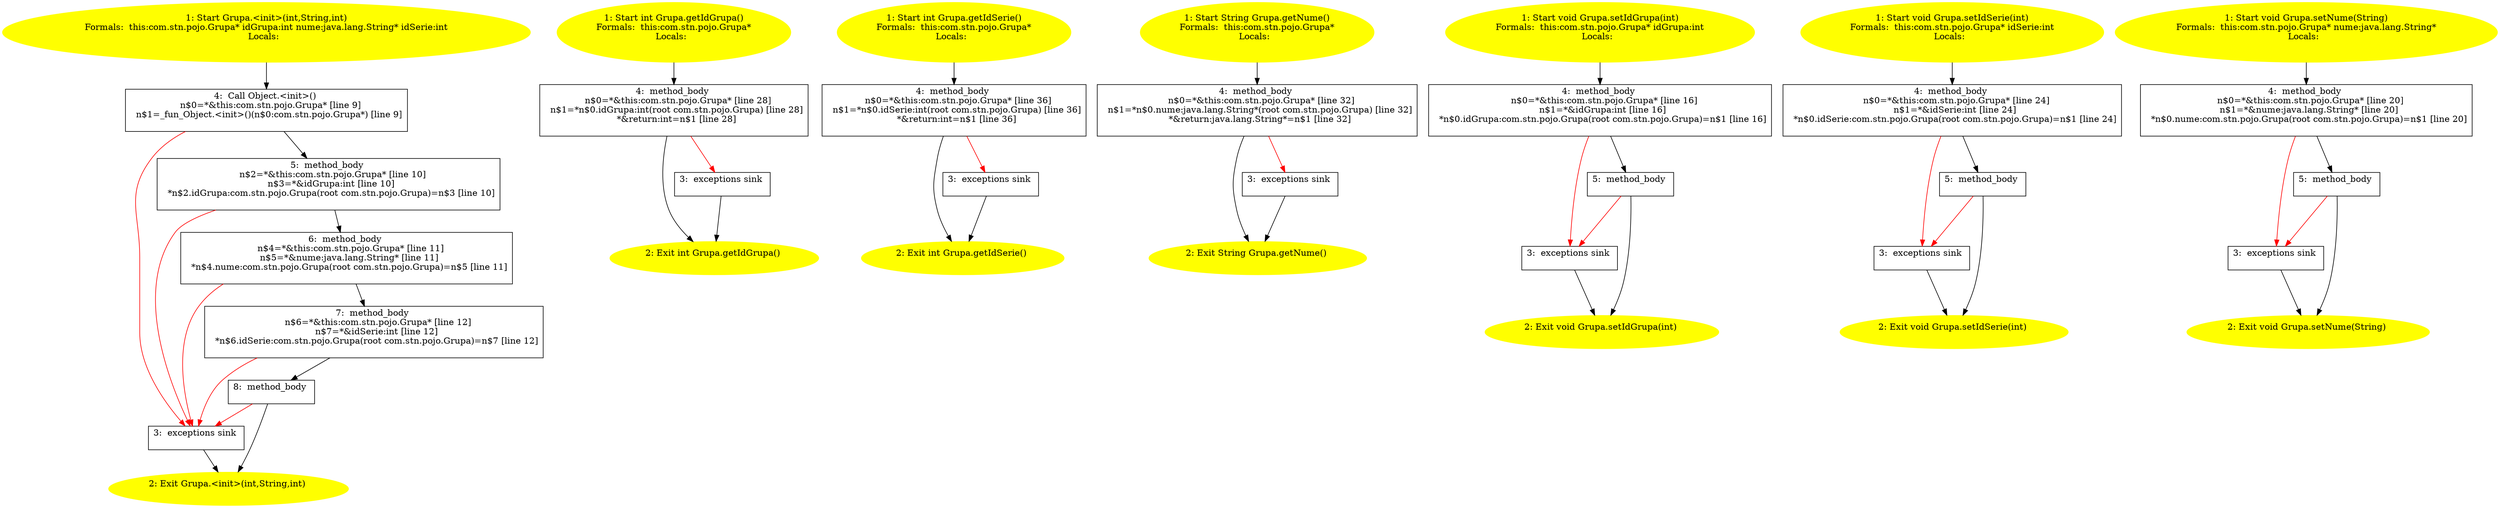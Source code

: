 /* @generated */
digraph cfg {
"com.stn.pojo.Grupa.<init>(int,java.lang.String,int).4353ca97d1935d4a7a176f8593c4ae02_1" [label="1: Start Grupa.<init>(int,String,int)\nFormals:  this:com.stn.pojo.Grupa* idGrupa:int nume:java.lang.String* idSerie:int\nLocals:  \n  " color=yellow style=filled]
	

	 "com.stn.pojo.Grupa.<init>(int,java.lang.String,int).4353ca97d1935d4a7a176f8593c4ae02_1" -> "com.stn.pojo.Grupa.<init>(int,java.lang.String,int).4353ca97d1935d4a7a176f8593c4ae02_4" ;
"com.stn.pojo.Grupa.<init>(int,java.lang.String,int).4353ca97d1935d4a7a176f8593c4ae02_2" [label="2: Exit Grupa.<init>(int,String,int) \n  " color=yellow style=filled]
	

"com.stn.pojo.Grupa.<init>(int,java.lang.String,int).4353ca97d1935d4a7a176f8593c4ae02_3" [label="3:  exceptions sink \n  " shape="box"]
	

	 "com.stn.pojo.Grupa.<init>(int,java.lang.String,int).4353ca97d1935d4a7a176f8593c4ae02_3" -> "com.stn.pojo.Grupa.<init>(int,java.lang.String,int).4353ca97d1935d4a7a176f8593c4ae02_2" ;
"com.stn.pojo.Grupa.<init>(int,java.lang.String,int).4353ca97d1935d4a7a176f8593c4ae02_4" [label="4:  Call Object.<init>() \n   n$0=*&this:com.stn.pojo.Grupa* [line 9]\n  n$1=_fun_Object.<init>()(n$0:com.stn.pojo.Grupa*) [line 9]\n " shape="box"]
	

	 "com.stn.pojo.Grupa.<init>(int,java.lang.String,int).4353ca97d1935d4a7a176f8593c4ae02_4" -> "com.stn.pojo.Grupa.<init>(int,java.lang.String,int).4353ca97d1935d4a7a176f8593c4ae02_5" ;
	 "com.stn.pojo.Grupa.<init>(int,java.lang.String,int).4353ca97d1935d4a7a176f8593c4ae02_4" -> "com.stn.pojo.Grupa.<init>(int,java.lang.String,int).4353ca97d1935d4a7a176f8593c4ae02_3" [color="red" ];
"com.stn.pojo.Grupa.<init>(int,java.lang.String,int).4353ca97d1935d4a7a176f8593c4ae02_5" [label="5:  method_body \n   n$2=*&this:com.stn.pojo.Grupa* [line 10]\n  n$3=*&idGrupa:int [line 10]\n  *n$2.idGrupa:com.stn.pojo.Grupa(root com.stn.pojo.Grupa)=n$3 [line 10]\n " shape="box"]
	

	 "com.stn.pojo.Grupa.<init>(int,java.lang.String,int).4353ca97d1935d4a7a176f8593c4ae02_5" -> "com.stn.pojo.Grupa.<init>(int,java.lang.String,int).4353ca97d1935d4a7a176f8593c4ae02_6" ;
	 "com.stn.pojo.Grupa.<init>(int,java.lang.String,int).4353ca97d1935d4a7a176f8593c4ae02_5" -> "com.stn.pojo.Grupa.<init>(int,java.lang.String,int).4353ca97d1935d4a7a176f8593c4ae02_3" [color="red" ];
"com.stn.pojo.Grupa.<init>(int,java.lang.String,int).4353ca97d1935d4a7a176f8593c4ae02_6" [label="6:  method_body \n   n$4=*&this:com.stn.pojo.Grupa* [line 11]\n  n$5=*&nume:java.lang.String* [line 11]\n  *n$4.nume:com.stn.pojo.Grupa(root com.stn.pojo.Grupa)=n$5 [line 11]\n " shape="box"]
	

	 "com.stn.pojo.Grupa.<init>(int,java.lang.String,int).4353ca97d1935d4a7a176f8593c4ae02_6" -> "com.stn.pojo.Grupa.<init>(int,java.lang.String,int).4353ca97d1935d4a7a176f8593c4ae02_7" ;
	 "com.stn.pojo.Grupa.<init>(int,java.lang.String,int).4353ca97d1935d4a7a176f8593c4ae02_6" -> "com.stn.pojo.Grupa.<init>(int,java.lang.String,int).4353ca97d1935d4a7a176f8593c4ae02_3" [color="red" ];
"com.stn.pojo.Grupa.<init>(int,java.lang.String,int).4353ca97d1935d4a7a176f8593c4ae02_7" [label="7:  method_body \n   n$6=*&this:com.stn.pojo.Grupa* [line 12]\n  n$7=*&idSerie:int [line 12]\n  *n$6.idSerie:com.stn.pojo.Grupa(root com.stn.pojo.Grupa)=n$7 [line 12]\n " shape="box"]
	

	 "com.stn.pojo.Grupa.<init>(int,java.lang.String,int).4353ca97d1935d4a7a176f8593c4ae02_7" -> "com.stn.pojo.Grupa.<init>(int,java.lang.String,int).4353ca97d1935d4a7a176f8593c4ae02_8" ;
	 "com.stn.pojo.Grupa.<init>(int,java.lang.String,int).4353ca97d1935d4a7a176f8593c4ae02_7" -> "com.stn.pojo.Grupa.<init>(int,java.lang.String,int).4353ca97d1935d4a7a176f8593c4ae02_3" [color="red" ];
"com.stn.pojo.Grupa.<init>(int,java.lang.String,int).4353ca97d1935d4a7a176f8593c4ae02_8" [label="8:  method_body \n  " shape="box"]
	

	 "com.stn.pojo.Grupa.<init>(int,java.lang.String,int).4353ca97d1935d4a7a176f8593c4ae02_8" -> "com.stn.pojo.Grupa.<init>(int,java.lang.String,int).4353ca97d1935d4a7a176f8593c4ae02_2" ;
	 "com.stn.pojo.Grupa.<init>(int,java.lang.String,int).4353ca97d1935d4a7a176f8593c4ae02_8" -> "com.stn.pojo.Grupa.<init>(int,java.lang.String,int).4353ca97d1935d4a7a176f8593c4ae02_3" [color="red" ];
"com.stn.pojo.Grupa.getIdGrupa():int.1bf0c2dd6ea5d50db18c12e18c5cfd5d_1" [label="1: Start int Grupa.getIdGrupa()\nFormals:  this:com.stn.pojo.Grupa*\nLocals:  \n  " color=yellow style=filled]
	

	 "com.stn.pojo.Grupa.getIdGrupa():int.1bf0c2dd6ea5d50db18c12e18c5cfd5d_1" -> "com.stn.pojo.Grupa.getIdGrupa():int.1bf0c2dd6ea5d50db18c12e18c5cfd5d_4" ;
"com.stn.pojo.Grupa.getIdGrupa():int.1bf0c2dd6ea5d50db18c12e18c5cfd5d_2" [label="2: Exit int Grupa.getIdGrupa() \n  " color=yellow style=filled]
	

"com.stn.pojo.Grupa.getIdGrupa():int.1bf0c2dd6ea5d50db18c12e18c5cfd5d_3" [label="3:  exceptions sink \n  " shape="box"]
	

	 "com.stn.pojo.Grupa.getIdGrupa():int.1bf0c2dd6ea5d50db18c12e18c5cfd5d_3" -> "com.stn.pojo.Grupa.getIdGrupa():int.1bf0c2dd6ea5d50db18c12e18c5cfd5d_2" ;
"com.stn.pojo.Grupa.getIdGrupa():int.1bf0c2dd6ea5d50db18c12e18c5cfd5d_4" [label="4:  method_body \n   n$0=*&this:com.stn.pojo.Grupa* [line 28]\n  n$1=*n$0.idGrupa:int(root com.stn.pojo.Grupa) [line 28]\n  *&return:int=n$1 [line 28]\n " shape="box"]
	

	 "com.stn.pojo.Grupa.getIdGrupa():int.1bf0c2dd6ea5d50db18c12e18c5cfd5d_4" -> "com.stn.pojo.Grupa.getIdGrupa():int.1bf0c2dd6ea5d50db18c12e18c5cfd5d_2" ;
	 "com.stn.pojo.Grupa.getIdGrupa():int.1bf0c2dd6ea5d50db18c12e18c5cfd5d_4" -> "com.stn.pojo.Grupa.getIdGrupa():int.1bf0c2dd6ea5d50db18c12e18c5cfd5d_3" [color="red" ];
"com.stn.pojo.Grupa.getIdSerie():int.147ee0cbed776c80d133ee6265a2a2b0_1" [label="1: Start int Grupa.getIdSerie()\nFormals:  this:com.stn.pojo.Grupa*\nLocals:  \n  " color=yellow style=filled]
	

	 "com.stn.pojo.Grupa.getIdSerie():int.147ee0cbed776c80d133ee6265a2a2b0_1" -> "com.stn.pojo.Grupa.getIdSerie():int.147ee0cbed776c80d133ee6265a2a2b0_4" ;
"com.stn.pojo.Grupa.getIdSerie():int.147ee0cbed776c80d133ee6265a2a2b0_2" [label="2: Exit int Grupa.getIdSerie() \n  " color=yellow style=filled]
	

"com.stn.pojo.Grupa.getIdSerie():int.147ee0cbed776c80d133ee6265a2a2b0_3" [label="3:  exceptions sink \n  " shape="box"]
	

	 "com.stn.pojo.Grupa.getIdSerie():int.147ee0cbed776c80d133ee6265a2a2b0_3" -> "com.stn.pojo.Grupa.getIdSerie():int.147ee0cbed776c80d133ee6265a2a2b0_2" ;
"com.stn.pojo.Grupa.getIdSerie():int.147ee0cbed776c80d133ee6265a2a2b0_4" [label="4:  method_body \n   n$0=*&this:com.stn.pojo.Grupa* [line 36]\n  n$1=*n$0.idSerie:int(root com.stn.pojo.Grupa) [line 36]\n  *&return:int=n$1 [line 36]\n " shape="box"]
	

	 "com.stn.pojo.Grupa.getIdSerie():int.147ee0cbed776c80d133ee6265a2a2b0_4" -> "com.stn.pojo.Grupa.getIdSerie():int.147ee0cbed776c80d133ee6265a2a2b0_2" ;
	 "com.stn.pojo.Grupa.getIdSerie():int.147ee0cbed776c80d133ee6265a2a2b0_4" -> "com.stn.pojo.Grupa.getIdSerie():int.147ee0cbed776c80d133ee6265a2a2b0_3" [color="red" ];
"com.stn.pojo.Grupa.getNume():java.lang.String.234e42b4781e81dd16d16a19f7eef643_1" [label="1: Start String Grupa.getNume()\nFormals:  this:com.stn.pojo.Grupa*\nLocals:  \n  " color=yellow style=filled]
	

	 "com.stn.pojo.Grupa.getNume():java.lang.String.234e42b4781e81dd16d16a19f7eef643_1" -> "com.stn.pojo.Grupa.getNume():java.lang.String.234e42b4781e81dd16d16a19f7eef643_4" ;
"com.stn.pojo.Grupa.getNume():java.lang.String.234e42b4781e81dd16d16a19f7eef643_2" [label="2: Exit String Grupa.getNume() \n  " color=yellow style=filled]
	

"com.stn.pojo.Grupa.getNume():java.lang.String.234e42b4781e81dd16d16a19f7eef643_3" [label="3:  exceptions sink \n  " shape="box"]
	

	 "com.stn.pojo.Grupa.getNume():java.lang.String.234e42b4781e81dd16d16a19f7eef643_3" -> "com.stn.pojo.Grupa.getNume():java.lang.String.234e42b4781e81dd16d16a19f7eef643_2" ;
"com.stn.pojo.Grupa.getNume():java.lang.String.234e42b4781e81dd16d16a19f7eef643_4" [label="4:  method_body \n   n$0=*&this:com.stn.pojo.Grupa* [line 32]\n  n$1=*n$0.nume:java.lang.String*(root com.stn.pojo.Grupa) [line 32]\n  *&return:java.lang.String*=n$1 [line 32]\n " shape="box"]
	

	 "com.stn.pojo.Grupa.getNume():java.lang.String.234e42b4781e81dd16d16a19f7eef643_4" -> "com.stn.pojo.Grupa.getNume():java.lang.String.234e42b4781e81dd16d16a19f7eef643_2" ;
	 "com.stn.pojo.Grupa.getNume():java.lang.String.234e42b4781e81dd16d16a19f7eef643_4" -> "com.stn.pojo.Grupa.getNume():java.lang.String.234e42b4781e81dd16d16a19f7eef643_3" [color="red" ];
"com.stn.pojo.Grupa.setIdGrupa(int):void.f79fd7f242b91c928039e0ce3fb59b08_1" [label="1: Start void Grupa.setIdGrupa(int)\nFormals:  this:com.stn.pojo.Grupa* idGrupa:int\nLocals:  \n  " color=yellow style=filled]
	

	 "com.stn.pojo.Grupa.setIdGrupa(int):void.f79fd7f242b91c928039e0ce3fb59b08_1" -> "com.stn.pojo.Grupa.setIdGrupa(int):void.f79fd7f242b91c928039e0ce3fb59b08_4" ;
"com.stn.pojo.Grupa.setIdGrupa(int):void.f79fd7f242b91c928039e0ce3fb59b08_2" [label="2: Exit void Grupa.setIdGrupa(int) \n  " color=yellow style=filled]
	

"com.stn.pojo.Grupa.setIdGrupa(int):void.f79fd7f242b91c928039e0ce3fb59b08_3" [label="3:  exceptions sink \n  " shape="box"]
	

	 "com.stn.pojo.Grupa.setIdGrupa(int):void.f79fd7f242b91c928039e0ce3fb59b08_3" -> "com.stn.pojo.Grupa.setIdGrupa(int):void.f79fd7f242b91c928039e0ce3fb59b08_2" ;
"com.stn.pojo.Grupa.setIdGrupa(int):void.f79fd7f242b91c928039e0ce3fb59b08_4" [label="4:  method_body \n   n$0=*&this:com.stn.pojo.Grupa* [line 16]\n  n$1=*&idGrupa:int [line 16]\n  *n$0.idGrupa:com.stn.pojo.Grupa(root com.stn.pojo.Grupa)=n$1 [line 16]\n " shape="box"]
	

	 "com.stn.pojo.Grupa.setIdGrupa(int):void.f79fd7f242b91c928039e0ce3fb59b08_4" -> "com.stn.pojo.Grupa.setIdGrupa(int):void.f79fd7f242b91c928039e0ce3fb59b08_5" ;
	 "com.stn.pojo.Grupa.setIdGrupa(int):void.f79fd7f242b91c928039e0ce3fb59b08_4" -> "com.stn.pojo.Grupa.setIdGrupa(int):void.f79fd7f242b91c928039e0ce3fb59b08_3" [color="red" ];
"com.stn.pojo.Grupa.setIdGrupa(int):void.f79fd7f242b91c928039e0ce3fb59b08_5" [label="5:  method_body \n  " shape="box"]
	

	 "com.stn.pojo.Grupa.setIdGrupa(int):void.f79fd7f242b91c928039e0ce3fb59b08_5" -> "com.stn.pojo.Grupa.setIdGrupa(int):void.f79fd7f242b91c928039e0ce3fb59b08_2" ;
	 "com.stn.pojo.Grupa.setIdGrupa(int):void.f79fd7f242b91c928039e0ce3fb59b08_5" -> "com.stn.pojo.Grupa.setIdGrupa(int):void.f79fd7f242b91c928039e0ce3fb59b08_3" [color="red" ];
"com.stn.pojo.Grupa.setIdSerie(int):void.a147fd9ebe5bb00c6ee128f3b1426ac1_1" [label="1: Start void Grupa.setIdSerie(int)\nFormals:  this:com.stn.pojo.Grupa* idSerie:int\nLocals:  \n  " color=yellow style=filled]
	

	 "com.stn.pojo.Grupa.setIdSerie(int):void.a147fd9ebe5bb00c6ee128f3b1426ac1_1" -> "com.stn.pojo.Grupa.setIdSerie(int):void.a147fd9ebe5bb00c6ee128f3b1426ac1_4" ;
"com.stn.pojo.Grupa.setIdSerie(int):void.a147fd9ebe5bb00c6ee128f3b1426ac1_2" [label="2: Exit void Grupa.setIdSerie(int) \n  " color=yellow style=filled]
	

"com.stn.pojo.Grupa.setIdSerie(int):void.a147fd9ebe5bb00c6ee128f3b1426ac1_3" [label="3:  exceptions sink \n  " shape="box"]
	

	 "com.stn.pojo.Grupa.setIdSerie(int):void.a147fd9ebe5bb00c6ee128f3b1426ac1_3" -> "com.stn.pojo.Grupa.setIdSerie(int):void.a147fd9ebe5bb00c6ee128f3b1426ac1_2" ;
"com.stn.pojo.Grupa.setIdSerie(int):void.a147fd9ebe5bb00c6ee128f3b1426ac1_4" [label="4:  method_body \n   n$0=*&this:com.stn.pojo.Grupa* [line 24]\n  n$1=*&idSerie:int [line 24]\n  *n$0.idSerie:com.stn.pojo.Grupa(root com.stn.pojo.Grupa)=n$1 [line 24]\n " shape="box"]
	

	 "com.stn.pojo.Grupa.setIdSerie(int):void.a147fd9ebe5bb00c6ee128f3b1426ac1_4" -> "com.stn.pojo.Grupa.setIdSerie(int):void.a147fd9ebe5bb00c6ee128f3b1426ac1_5" ;
	 "com.stn.pojo.Grupa.setIdSerie(int):void.a147fd9ebe5bb00c6ee128f3b1426ac1_4" -> "com.stn.pojo.Grupa.setIdSerie(int):void.a147fd9ebe5bb00c6ee128f3b1426ac1_3" [color="red" ];
"com.stn.pojo.Grupa.setIdSerie(int):void.a147fd9ebe5bb00c6ee128f3b1426ac1_5" [label="5:  method_body \n  " shape="box"]
	

	 "com.stn.pojo.Grupa.setIdSerie(int):void.a147fd9ebe5bb00c6ee128f3b1426ac1_5" -> "com.stn.pojo.Grupa.setIdSerie(int):void.a147fd9ebe5bb00c6ee128f3b1426ac1_2" ;
	 "com.stn.pojo.Grupa.setIdSerie(int):void.a147fd9ebe5bb00c6ee128f3b1426ac1_5" -> "com.stn.pojo.Grupa.setIdSerie(int):void.a147fd9ebe5bb00c6ee128f3b1426ac1_3" [color="red" ];
"com.stn.pojo.Grupa.setNume(java.lang.String):void.90a201bb45682706e0465db592dc89bf_1" [label="1: Start void Grupa.setNume(String)\nFormals:  this:com.stn.pojo.Grupa* nume:java.lang.String*\nLocals:  \n  " color=yellow style=filled]
	

	 "com.stn.pojo.Grupa.setNume(java.lang.String):void.90a201bb45682706e0465db592dc89bf_1" -> "com.stn.pojo.Grupa.setNume(java.lang.String):void.90a201bb45682706e0465db592dc89bf_4" ;
"com.stn.pojo.Grupa.setNume(java.lang.String):void.90a201bb45682706e0465db592dc89bf_2" [label="2: Exit void Grupa.setNume(String) \n  " color=yellow style=filled]
	

"com.stn.pojo.Grupa.setNume(java.lang.String):void.90a201bb45682706e0465db592dc89bf_3" [label="3:  exceptions sink \n  " shape="box"]
	

	 "com.stn.pojo.Grupa.setNume(java.lang.String):void.90a201bb45682706e0465db592dc89bf_3" -> "com.stn.pojo.Grupa.setNume(java.lang.String):void.90a201bb45682706e0465db592dc89bf_2" ;
"com.stn.pojo.Grupa.setNume(java.lang.String):void.90a201bb45682706e0465db592dc89bf_4" [label="4:  method_body \n   n$0=*&this:com.stn.pojo.Grupa* [line 20]\n  n$1=*&nume:java.lang.String* [line 20]\n  *n$0.nume:com.stn.pojo.Grupa(root com.stn.pojo.Grupa)=n$1 [line 20]\n " shape="box"]
	

	 "com.stn.pojo.Grupa.setNume(java.lang.String):void.90a201bb45682706e0465db592dc89bf_4" -> "com.stn.pojo.Grupa.setNume(java.lang.String):void.90a201bb45682706e0465db592dc89bf_5" ;
	 "com.stn.pojo.Grupa.setNume(java.lang.String):void.90a201bb45682706e0465db592dc89bf_4" -> "com.stn.pojo.Grupa.setNume(java.lang.String):void.90a201bb45682706e0465db592dc89bf_3" [color="red" ];
"com.stn.pojo.Grupa.setNume(java.lang.String):void.90a201bb45682706e0465db592dc89bf_5" [label="5:  method_body \n  " shape="box"]
	

	 "com.stn.pojo.Grupa.setNume(java.lang.String):void.90a201bb45682706e0465db592dc89bf_5" -> "com.stn.pojo.Grupa.setNume(java.lang.String):void.90a201bb45682706e0465db592dc89bf_2" ;
	 "com.stn.pojo.Grupa.setNume(java.lang.String):void.90a201bb45682706e0465db592dc89bf_5" -> "com.stn.pojo.Grupa.setNume(java.lang.String):void.90a201bb45682706e0465db592dc89bf_3" [color="red" ];
}
